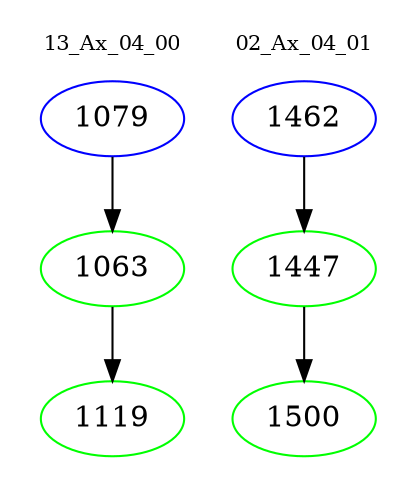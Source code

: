 digraph{
subgraph cluster_0 {
color = white
label = "13_Ax_04_00";
fontsize=10;
T0_1079 [label="1079", color="blue"]
T0_1079 -> T0_1063 [color="black"]
T0_1063 [label="1063", color="green"]
T0_1063 -> T0_1119 [color="black"]
T0_1119 [label="1119", color="green"]
}
subgraph cluster_1 {
color = white
label = "02_Ax_04_01";
fontsize=10;
T1_1462 [label="1462", color="blue"]
T1_1462 -> T1_1447 [color="black"]
T1_1447 [label="1447", color="green"]
T1_1447 -> T1_1500 [color="black"]
T1_1500 [label="1500", color="green"]
}
}
